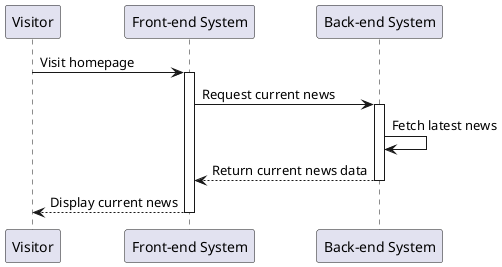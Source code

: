 @startuml
participant Visitor as V
participant "Front-end System" as F
participant "Back-end System" as B

V -> F : Visit homepage
activate F
F -> B : Request current news
activate B

B -> B : Fetch latest news
B --> F : Return current news data
deactivate B

F --> V : Display current news
deactivate F

@enduml